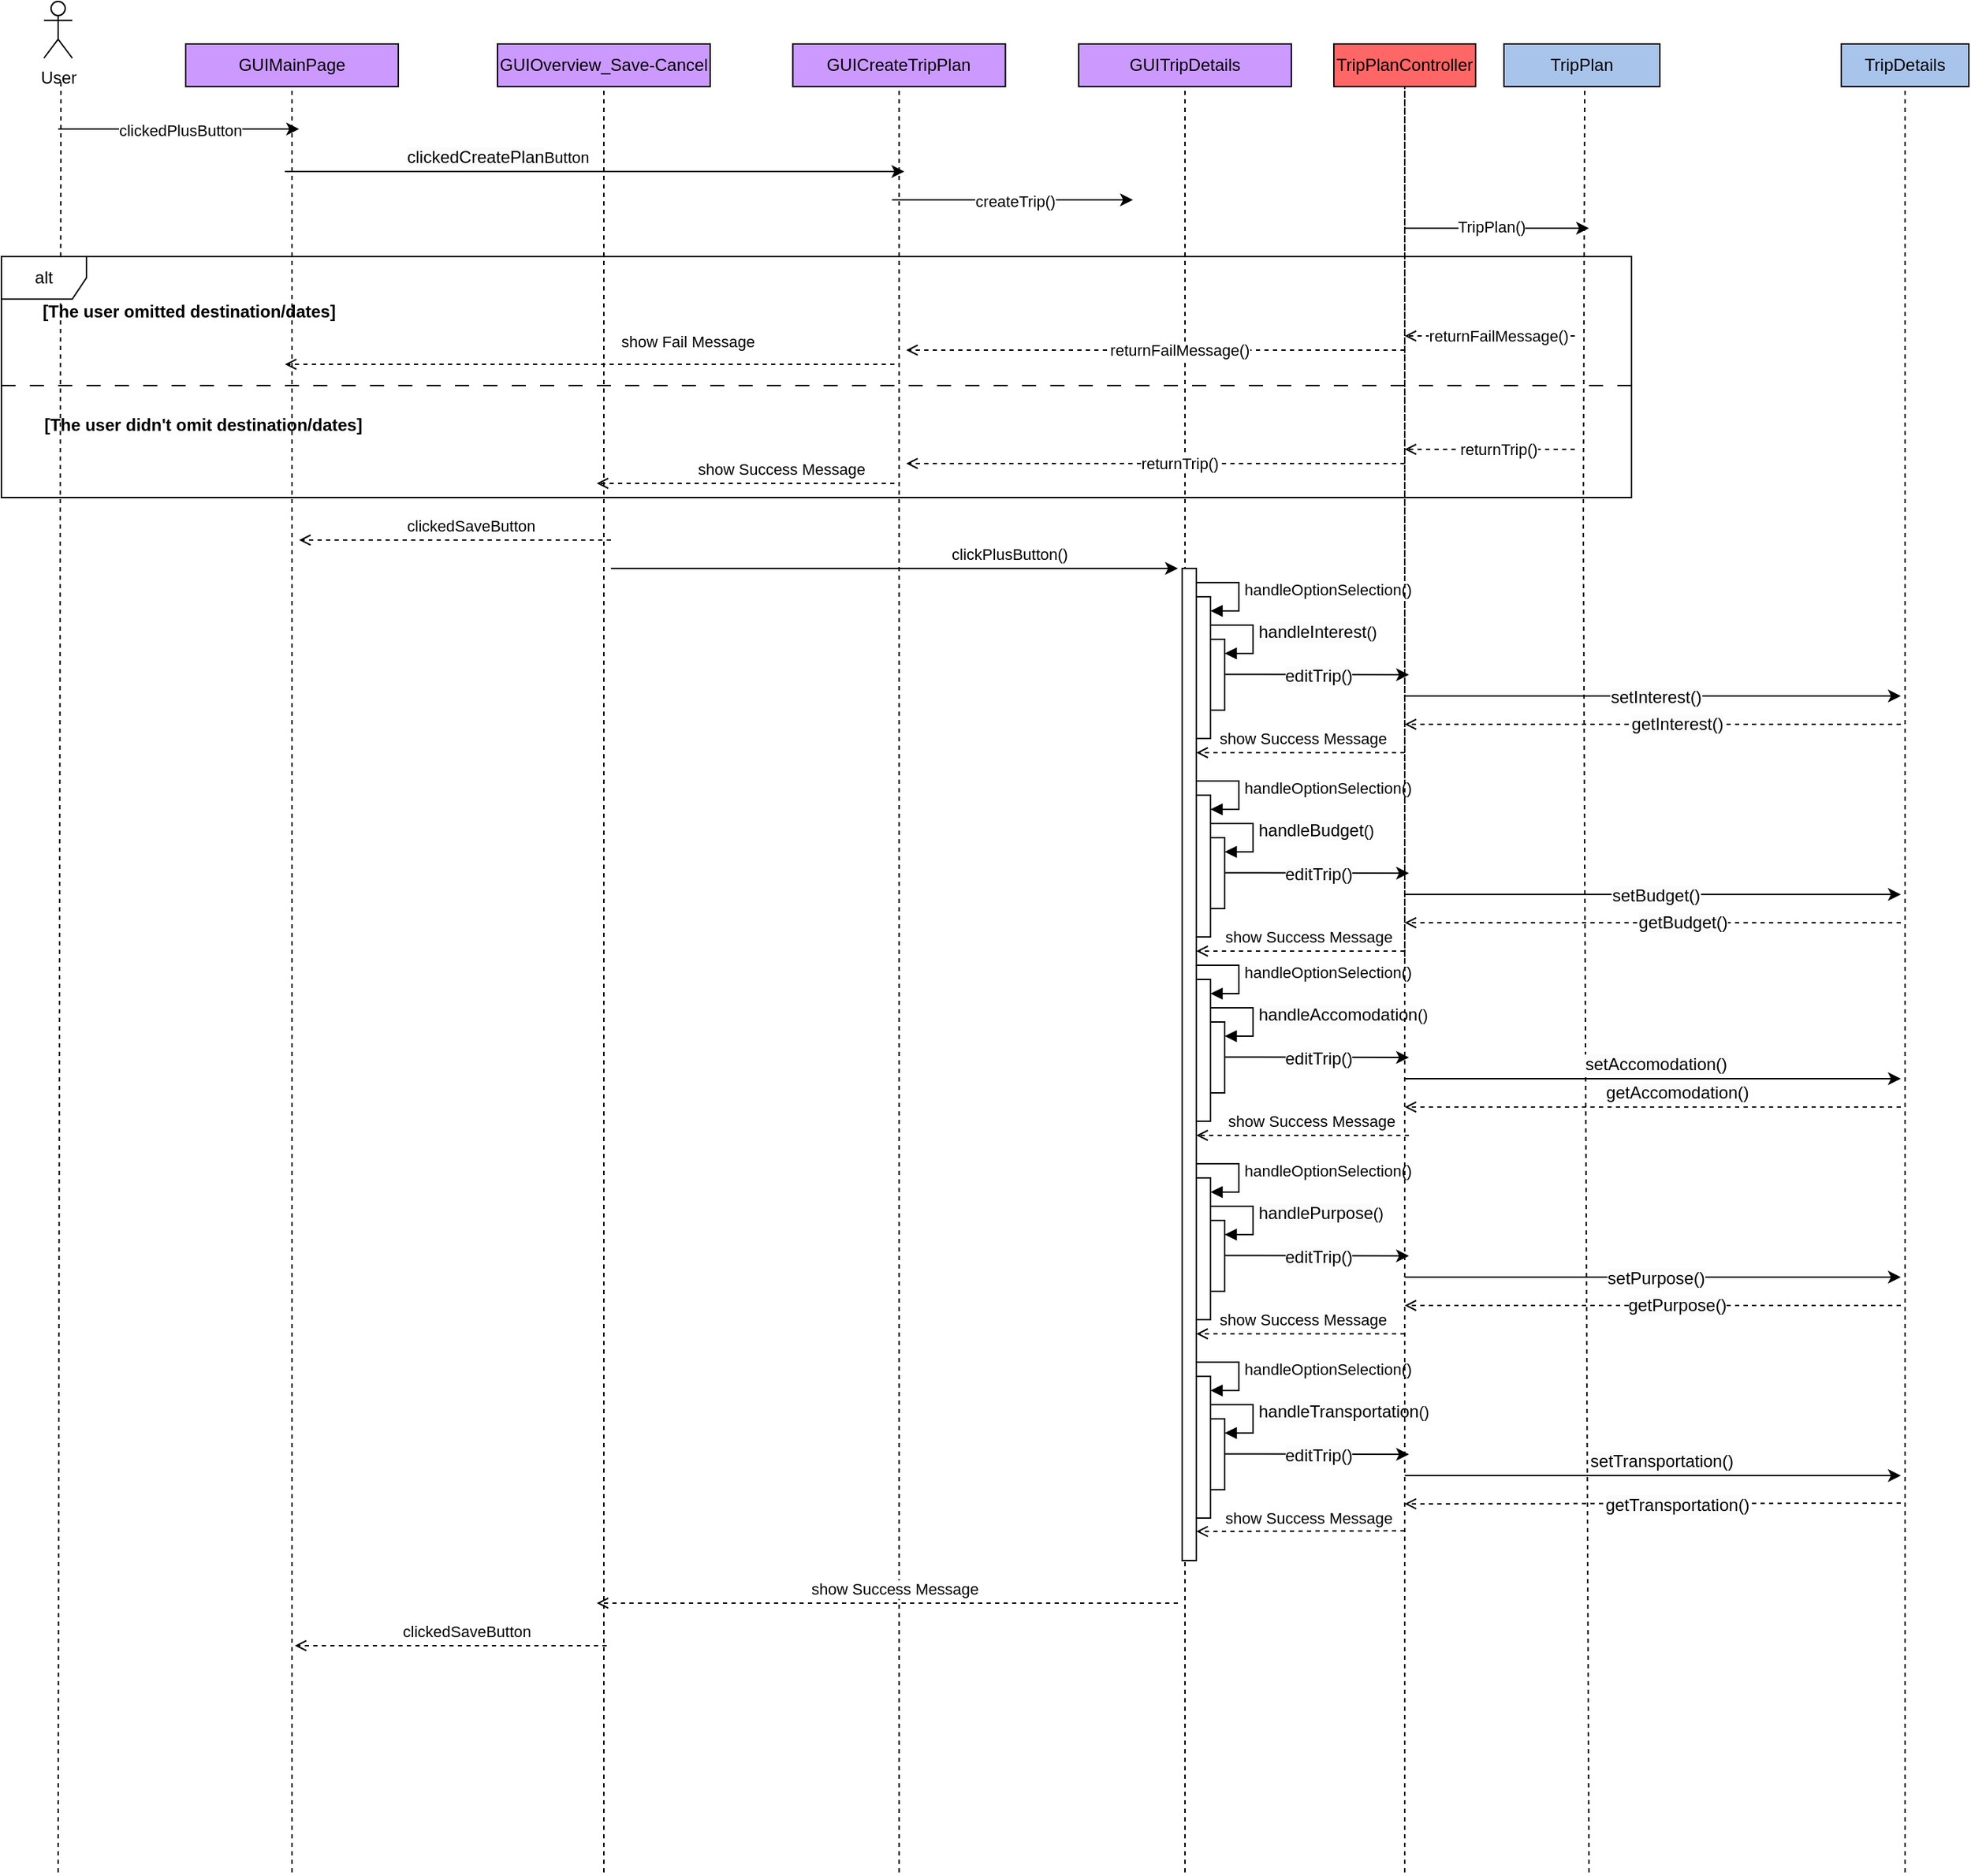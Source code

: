 <mxfile version="26.1.1">
  <diagram name="CreateNewPlan" id="tZ0ytR0-mEbCzrp-FiRG">
    <mxGraphModel dx="1580" dy="727" grid="1" gridSize="10" guides="1" tooltips="1" connect="1" arrows="1" fold="1" page="1" pageScale="1" pageWidth="2336" pageHeight="1654" math="0" shadow="0">
      <root>
        <mxCell id="0" />
        <mxCell id="1" parent="0" />
        <mxCell id="IUGxkRK6oalnHVLEm6Ad-2" value="TripPlanController" style="rounded=0;whiteSpace=wrap;html=1;fillColor=#FF6666;" parent="1" vertex="1">
          <mxGeometry x="1190" y="30" width="100" height="30" as="geometry" />
        </mxCell>
        <mxCell id="IUGxkRK6oalnHVLEm6Ad-3" value="" style="endArrow=none;dashed=1;html=1;rounded=0;entryX=0.5;entryY=1;entryDx=0;entryDy=0;" parent="1" edge="1">
          <mxGeometry width="50" height="50" relative="1" as="geometry">
            <mxPoint x="290" y="1320" as="sourcePoint" />
            <mxPoint x="292" y="56" as="targetPoint" />
          </mxGeometry>
        </mxCell>
        <mxCell id="IUGxkRK6oalnHVLEm6Ad-11" value="User" style="shape=umlActor;verticalLabelPosition=bottom;verticalAlign=top;html=1;" parent="1" vertex="1">
          <mxGeometry x="280" width="20" height="40" as="geometry" />
        </mxCell>
        <mxCell id="IUGxkRK6oalnHVLEm6Ad-20" value="TripDetails" style="rounded=0;whiteSpace=wrap;html=1;fillColor=#A9C4EB;" parent="1" vertex="1">
          <mxGeometry x="1548" y="30" width="90" height="30" as="geometry" />
        </mxCell>
        <mxCell id="IUGxkRK6oalnHVLEm6Ad-21" value="TripPlan" style="rounded=0;whiteSpace=wrap;html=1;fillColor=#A9C4EB;" parent="1" vertex="1">
          <mxGeometry x="1310" y="30" width="110" height="30" as="geometry" />
        </mxCell>
        <mxCell id="IUGxkRK6oalnHVLEm6Ad-22" value="" style="endArrow=none;dashed=1;html=1;rounded=0;entryX=0.5;entryY=1;entryDx=0;entryDy=0;" parent="1" target="IUGxkRK6oalnHVLEm6Ad-2" edge="1">
          <mxGeometry width="50" height="50" relative="1" as="geometry">
            <mxPoint x="1240" y="680" as="sourcePoint" />
            <mxPoint x="1250" y="260" as="targetPoint" />
            <Array as="points">
              <mxPoint x="1240" y="230" />
            </Array>
          </mxGeometry>
        </mxCell>
        <mxCell id="IUGxkRK6oalnHVLEm6Ad-23" value="" style="endArrow=none;dashed=1;html=1;rounded=0;entryX=0.5;entryY=1;entryDx=0;entryDy=0;" parent="1" target="IUGxkRK6oalnHVLEm6Ad-20" edge="1">
          <mxGeometry width="50" height="50" relative="1" as="geometry">
            <mxPoint x="1593" y="1320" as="sourcePoint" />
            <mxPoint x="1468" y="260" as="targetPoint" />
          </mxGeometry>
        </mxCell>
        <mxCell id="IUGxkRK6oalnHVLEm6Ad-24" value="" style="endArrow=none;dashed=1;html=1;rounded=0;entryX=0.5;entryY=1;entryDx=0;entryDy=0;" parent="1" edge="1">
          <mxGeometry width="50" height="50" relative="1" as="geometry">
            <mxPoint x="1370" y="1320" as="sourcePoint" />
            <mxPoint x="1367" y="60" as="targetPoint" />
            <Array as="points">
              <mxPoint x="1366" y="370" />
            </Array>
          </mxGeometry>
        </mxCell>
        <mxCell id="IUGxkRK6oalnHVLEm6Ad-27" value="" style="html=1;verticalAlign=bottom;labelBackgroundColor=none;endArrow=open;endFill=0;dashed=1;rounded=0;" parent="1" edge="1">
          <mxGeometry width="160" relative="1" as="geometry">
            <mxPoint x="1360" y="236" as="sourcePoint" />
            <mxPoint x="1240" y="236" as="targetPoint" />
          </mxGeometry>
        </mxCell>
        <mxCell id="IUGxkRK6oalnHVLEm6Ad-28" value="Text" style="edgeLabel;html=1;align=center;verticalAlign=middle;resizable=0;points=[];" parent="IUGxkRK6oalnHVLEm6Ad-27" connectable="0" vertex="1">
          <mxGeometry x="-0.074" relative="1" as="geometry">
            <mxPoint as="offset" />
          </mxGeometry>
        </mxCell>
        <mxCell id="IUGxkRK6oalnHVLEm6Ad-29" value="returnFailMessage&lt;span style=&quot;background-color: light-dark(#ffffff, var(--ge-dark-color, #121212)); color: light-dark(rgb(0, 0, 0), rgb(255, 255, 255));&quot;&gt;()&lt;/span&gt;" style="edgeLabel;html=1;align=center;verticalAlign=middle;resizable=0;points=[];" parent="IUGxkRK6oalnHVLEm6Ad-27" connectable="0" vertex="1">
          <mxGeometry x="-0.096" relative="1" as="geometry">
            <mxPoint as="offset" />
          </mxGeometry>
        </mxCell>
        <mxCell id="IUGxkRK6oalnHVLEm6Ad-43" value="alt" style="shape=umlFrame;whiteSpace=wrap;html=1;pointerEvents=0;" parent="1" vertex="1">
          <mxGeometry x="250" y="180" width="1150" height="170" as="geometry" />
        </mxCell>
        <mxCell id="IUGxkRK6oalnHVLEm6Ad-44" value="" style="endArrow=none;startArrow=none;endFill=0;startFill=0;endSize=8;html=1;verticalAlign=bottom;dashed=1;labelBackgroundColor=none;dashPattern=10 10;rounded=0;entryX=1;entryY=0.535;entryDx=0;entryDy=0;entryPerimeter=0;" parent="1" target="IUGxkRK6oalnHVLEm6Ad-43" edge="1">
          <mxGeometry width="160" relative="1" as="geometry">
            <mxPoint x="250" y="271" as="sourcePoint" />
            <mxPoint x="760" y="271" as="targetPoint" />
          </mxGeometry>
        </mxCell>
        <mxCell id="IUGxkRK6oalnHVLEm6Ad-49" value="[The user didn&#39;t omit destination/dates]" style="text;align=center;fontStyle=1;verticalAlign=middle;spacingLeft=3;spacingRight=3;strokeColor=none;rotatable=0;points=[[0,0.5],[1,0.5]];portConstraint=eastwest;html=1;" parent="1" vertex="1">
          <mxGeometry x="327" y="286" width="130" height="26" as="geometry" />
        </mxCell>
        <mxCell id="IUGxkRK6oalnHVLEm6Ad-51" value="GUICreateTripPlan" style="rounded=0;whiteSpace=wrap;html=1;fillColor=#CC99FF;" parent="1" vertex="1">
          <mxGeometry x="808.29" y="30" width="150" height="30" as="geometry" />
        </mxCell>
        <mxCell id="IUGxkRK6oalnHVLEm6Ad-52" value="" style="endArrow=none;dashed=1;html=1;rounded=0;entryX=0.5;entryY=1;entryDx=0;entryDy=0;" parent="1" target="IUGxkRK6oalnHVLEm6Ad-51" edge="1">
          <mxGeometry width="50" height="50" relative="1" as="geometry">
            <mxPoint x="883.29" y="1320" as="sourcePoint" />
            <mxPoint x="1048.29" y="260" as="targetPoint" />
          </mxGeometry>
        </mxCell>
        <mxCell id="IUGxkRK6oalnHVLEm6Ad-53" value="GUITripDetails" style="rounded=0;whiteSpace=wrap;html=1;fillColor=#CC99FF;" parent="1" vertex="1">
          <mxGeometry x="1010" y="30" width="150" height="30" as="geometry" />
        </mxCell>
        <mxCell id="IUGxkRK6oalnHVLEm6Ad-54" value="" style="endArrow=none;dashed=1;html=1;rounded=0;entryX=0.5;entryY=1;entryDx=0;entryDy=0;" parent="1" target="IUGxkRK6oalnHVLEm6Ad-53" edge="1">
          <mxGeometry width="50" height="50" relative="1" as="geometry">
            <mxPoint x="1085" y="1320" as="sourcePoint" />
            <mxPoint x="1250" y="260" as="targetPoint" />
          </mxGeometry>
        </mxCell>
        <mxCell id="IUGxkRK6oalnHVLEm6Ad-55" value="" style="endArrow=classic;html=1;rounded=0;" parent="1" edge="1">
          <mxGeometry width="50" height="50" relative="1" as="geometry">
            <mxPoint x="878.29" y="140" as="sourcePoint" />
            <mxPoint x="1048.29" y="140" as="targetPoint" />
          </mxGeometry>
        </mxCell>
        <mxCell id="IUGxkRK6oalnHVLEm6Ad-56" value="createTrip()" style="edgeLabel;html=1;align=center;verticalAlign=middle;resizable=0;points=[];" parent="IUGxkRK6oalnHVLEm6Ad-55" connectable="0" vertex="1">
          <mxGeometry x="0.012" y="-1" relative="1" as="geometry">
            <mxPoint as="offset" />
          </mxGeometry>
        </mxCell>
        <mxCell id="IUGxkRK6oalnHVLEm6Ad-57" value="" style="endArrow=classic;html=1;rounded=0;" parent="1" edge="1">
          <mxGeometry width="50" height="50" relative="1" as="geometry">
            <mxPoint x="1240" y="160" as="sourcePoint" />
            <mxPoint x="1370" y="160" as="targetPoint" />
          </mxGeometry>
        </mxCell>
        <mxCell id="IUGxkRK6oalnHVLEm6Ad-98" value="TripPlan()" style="edgeLabel;html=1;align=center;verticalAlign=middle;resizable=0;points=[];" parent="IUGxkRK6oalnHVLEm6Ad-57" vertex="1" connectable="0">
          <mxGeometry x="-0.468" y="1" relative="1" as="geometry">
            <mxPoint x="26" as="offset" />
          </mxGeometry>
        </mxCell>
        <mxCell id="IUGxkRK6oalnHVLEm6Ad-59" value="" style="endArrow=classic;html=1;rounded=0;" parent="1" edge="1">
          <mxGeometry width="50" height="50" relative="1" as="geometry">
            <mxPoint x="680" y="400" as="sourcePoint" />
            <mxPoint x="1080" y="400" as="targetPoint" />
          </mxGeometry>
        </mxCell>
        <mxCell id="IUGxkRK6oalnHVLEm6Ad-60" value="clickPlusButton()" style="edgeLabel;html=1;align=center;verticalAlign=middle;resizable=0;points=[];" parent="IUGxkRK6oalnHVLEm6Ad-59" connectable="0" vertex="1">
          <mxGeometry x="0.012" y="-1" relative="1" as="geometry">
            <mxPoint x="78" y="-11" as="offset" />
          </mxGeometry>
        </mxCell>
        <mxCell id="IUGxkRK6oalnHVLEm6Ad-64" value="" style="endArrow=classic;html=1;rounded=0;" parent="1" edge="1">
          <mxGeometry width="50" height="50" relative="1" as="geometry">
            <mxPoint x="1113" y="474.71" as="sourcePoint" />
            <mxPoint x="1243" y="475" as="targetPoint" />
          </mxGeometry>
        </mxCell>
        <mxCell id="IUGxkRK6oalnHVLEm6Ad-65" value="&lt;span style=&quot;font-size: 12px; text-align: left; text-wrap-mode: wrap; background-color: rgb(251, 251, 251);&quot;&gt;editTrip()&lt;/span&gt;" style="edgeLabel;html=1;align=center;verticalAlign=middle;resizable=0;points=[];" parent="IUGxkRK6oalnHVLEm6Ad-64" connectable="0" vertex="1">
          <mxGeometry x="0.012" y="-1" relative="1" as="geometry">
            <mxPoint as="offset" />
          </mxGeometry>
        </mxCell>
        <mxCell id="IUGxkRK6oalnHVLEm6Ad-66" value="" style="endArrow=classic;html=1;rounded=0;" parent="1" edge="1">
          <mxGeometry width="50" height="50" relative="1" as="geometry">
            <mxPoint x="1240" y="490" as="sourcePoint" />
            <mxPoint x="1590" y="490" as="targetPoint" />
          </mxGeometry>
        </mxCell>
        <mxCell id="IUGxkRK6oalnHVLEm6Ad-67" value="&lt;span style=&quot;font-size: 12px; text-align: left; text-wrap-mode: wrap; background-color: rgb(251, 251, 251);&quot;&gt;setInterest()&lt;/span&gt;" style="edgeLabel;html=1;align=center;verticalAlign=middle;resizable=0;points=[];" parent="IUGxkRK6oalnHVLEm6Ad-66" connectable="0" vertex="1">
          <mxGeometry x="0.012" y="-1" relative="1" as="geometry">
            <mxPoint as="offset" />
          </mxGeometry>
        </mxCell>
        <mxCell id="IUGxkRK6oalnHVLEm6Ad-86" value="[The user omitted destination/dates]" style="text;align=center;fontStyle=1;verticalAlign=middle;spacingLeft=3;spacingRight=3;strokeColor=none;rotatable=0;points=[[0,0.5],[1,0.5]];portConstraint=eastwest;html=1;" parent="1" vertex="1">
          <mxGeometry x="317" y="206" width="130" height="26" as="geometry" />
        </mxCell>
        <mxCell id="IUGxkRK6oalnHVLEm6Ad-88" value="" style="html=1;verticalAlign=bottom;labelBackgroundColor=none;endArrow=open;endFill=0;dashed=1;rounded=0;" parent="1" edge="1">
          <mxGeometry width="160" relative="1" as="geometry">
            <mxPoint x="1240" y="246" as="sourcePoint" />
            <mxPoint x="888.29" y="246" as="targetPoint" />
          </mxGeometry>
        </mxCell>
        <mxCell id="IUGxkRK6oalnHVLEm6Ad-89" value="Text" style="edgeLabel;html=1;align=center;verticalAlign=middle;resizable=0;points=[];" parent="IUGxkRK6oalnHVLEm6Ad-88" connectable="0" vertex="1">
          <mxGeometry x="-0.074" relative="1" as="geometry">
            <mxPoint as="offset" />
          </mxGeometry>
        </mxCell>
        <mxCell id="IUGxkRK6oalnHVLEm6Ad-90" value="returnFailMessage&lt;span style=&quot;color: light-dark(rgb(0, 0, 0), rgb(255, 255, 255)); background-color: light-dark(#ffffff, var(--ge-dark-color, #121212));&quot;&gt;()&lt;/span&gt;" style="edgeLabel;html=1;align=center;verticalAlign=middle;resizable=0;points=[];" parent="IUGxkRK6oalnHVLEm6Ad-88" connectable="0" vertex="1">
          <mxGeometry x="-0.096" relative="1" as="geometry">
            <mxPoint as="offset" />
          </mxGeometry>
        </mxCell>
        <mxCell id="IUGxkRK6oalnHVLEm6Ad-91" value="" style="html=1;verticalAlign=bottom;labelBackgroundColor=none;endArrow=open;endFill=0;dashed=1;rounded=0;" parent="1" edge="1">
          <mxGeometry width="160" relative="1" as="geometry">
            <mxPoint x="1360" y="316" as="sourcePoint" />
            <mxPoint x="1240" y="316" as="targetPoint" />
          </mxGeometry>
        </mxCell>
        <mxCell id="IUGxkRK6oalnHVLEm6Ad-92" value="Text" style="edgeLabel;html=1;align=center;verticalAlign=middle;resizable=0;points=[];" parent="IUGxkRK6oalnHVLEm6Ad-91" connectable="0" vertex="1">
          <mxGeometry x="-0.074" relative="1" as="geometry">
            <mxPoint as="offset" />
          </mxGeometry>
        </mxCell>
        <mxCell id="IUGxkRK6oalnHVLEm6Ad-93" value="returnTrip()" style="edgeLabel;html=1;align=center;verticalAlign=middle;resizable=0;points=[];" parent="IUGxkRK6oalnHVLEm6Ad-91" connectable="0" vertex="1">
          <mxGeometry x="-0.096" relative="1" as="geometry">
            <mxPoint as="offset" />
          </mxGeometry>
        </mxCell>
        <mxCell id="IUGxkRK6oalnHVLEm6Ad-94" value="" style="html=1;verticalAlign=bottom;labelBackgroundColor=none;endArrow=open;endFill=0;dashed=1;rounded=0;" parent="1" edge="1">
          <mxGeometry width="160" relative="1" as="geometry">
            <mxPoint x="1240" y="326" as="sourcePoint" />
            <mxPoint x="888.29" y="326" as="targetPoint" />
          </mxGeometry>
        </mxCell>
        <mxCell id="IUGxkRK6oalnHVLEm6Ad-95" value="Text" style="edgeLabel;html=1;align=center;verticalAlign=middle;resizable=0;points=[];" parent="IUGxkRK6oalnHVLEm6Ad-94" connectable="0" vertex="1">
          <mxGeometry x="-0.074" relative="1" as="geometry">
            <mxPoint as="offset" />
          </mxGeometry>
        </mxCell>
        <mxCell id="IUGxkRK6oalnHVLEm6Ad-96" value="returnTrip()" style="edgeLabel;html=1;align=center;verticalAlign=middle;resizable=0;points=[];" parent="IUGxkRK6oalnHVLEm6Ad-94" connectable="0" vertex="1">
          <mxGeometry x="-0.096" relative="1" as="geometry">
            <mxPoint as="offset" />
          </mxGeometry>
        </mxCell>
        <mxCell id="IUGxkRK6oalnHVLEm6Ad-99" value="" style="html=1;verticalAlign=bottom;labelBackgroundColor=none;endArrow=open;endFill=0;dashed=1;rounded=0;" parent="1" edge="1">
          <mxGeometry width="160" relative="1" as="geometry">
            <mxPoint x="880" y="256" as="sourcePoint" />
            <mxPoint x="450" y="256" as="targetPoint" />
          </mxGeometry>
        </mxCell>
        <mxCell id="IUGxkRK6oalnHVLEm6Ad-101" value="show Fail Message" style="edgeLabel;html=1;align=center;verticalAlign=middle;resizable=0;points=[];" parent="IUGxkRK6oalnHVLEm6Ad-99" connectable="0" vertex="1">
          <mxGeometry x="-0.096" relative="1" as="geometry">
            <mxPoint x="48" y="-16" as="offset" />
          </mxGeometry>
        </mxCell>
        <mxCell id="IUGxkRK6oalnHVLEm6Ad-102" value="" style="html=1;verticalAlign=bottom;labelBackgroundColor=none;endArrow=open;endFill=0;dashed=1;rounded=0;" parent="1" edge="1">
          <mxGeometry width="160" relative="1" as="geometry">
            <mxPoint x="880" y="340" as="sourcePoint" />
            <mxPoint x="670" y="340" as="targetPoint" />
          </mxGeometry>
        </mxCell>
        <mxCell id="IUGxkRK6oalnHVLEm6Ad-104" value="show Success Message" style="edgeLabel;html=1;align=center;verticalAlign=middle;resizable=0;points=[];" parent="IUGxkRK6oalnHVLEm6Ad-102" connectable="0" vertex="1">
          <mxGeometry x="-0.096" relative="1" as="geometry">
            <mxPoint x="15" y="-10" as="offset" />
          </mxGeometry>
        </mxCell>
        <mxCell id="IUGxkRK6oalnHVLEm6Ad-107" value="" style="html=1;points=[[0,0,0,0,5],[0,1,0,0,-5],[1,0,0,0,5],[1,1,0,0,-5]];perimeter=orthogonalPerimeter;outlineConnect=0;targetShapes=umlLifeline;portConstraint=eastwest;newEdgeStyle={&quot;curved&quot;:0,&quot;rounded&quot;:0};" parent="1" vertex="1">
          <mxGeometry x="1083" y="400" width="10" height="700" as="geometry" />
        </mxCell>
        <mxCell id="IUGxkRK6oalnHVLEm6Ad-108" value="" style="html=1;points=[[0,0,0,0,5],[0,1,0,0,-5],[1,0,0,0,5],[1,1,0,0,-5]];perimeter=orthogonalPerimeter;outlineConnect=0;targetShapes=umlLifeline;portConstraint=eastwest;newEdgeStyle={&quot;curved&quot;:0,&quot;rounded&quot;:0};" parent="1" vertex="1">
          <mxGeometry x="1093" y="420" width="10" height="100" as="geometry" />
        </mxCell>
        <mxCell id="IUGxkRK6oalnHVLEm6Ad-109" value="handleOptionSelection()" style="html=1;align=left;spacingLeft=2;endArrow=block;rounded=0;edgeStyle=orthogonalEdgeStyle;curved=0;rounded=0;" parent="1" source="IUGxkRK6oalnHVLEm6Ad-107" target="IUGxkRK6oalnHVLEm6Ad-108" edge="1">
          <mxGeometry relative="1" as="geometry">
            <mxPoint x="1113" y="410" as="sourcePoint" />
            <Array as="points">
              <mxPoint x="1123" y="410" />
              <mxPoint x="1123" y="430" />
            </Array>
          </mxGeometry>
        </mxCell>
        <mxCell id="IUGxkRK6oalnHVLEm6Ad-111" value="" style="html=1;points=[[0,0,0,0,5],[0,1,0,0,-5],[1,0,0,0,5],[1,1,0,0,-5]];perimeter=orthogonalPerimeter;outlineConnect=0;targetShapes=umlLifeline;portConstraint=eastwest;newEdgeStyle={&quot;curved&quot;:0,&quot;rounded&quot;:0};" parent="1" vertex="1">
          <mxGeometry x="1103" y="450" width="10" height="50" as="geometry" />
        </mxCell>
        <mxCell id="IUGxkRK6oalnHVLEm6Ad-113" value="&lt;span style=&quot;font-size: 12px; text-wrap-mode: wrap; background-color: rgb(251, 251, 251);&quot;&gt;handleInterest&lt;/span&gt;()" style="html=1;align=left;spacingLeft=2;endArrow=block;rounded=0;edgeStyle=orthogonalEdgeStyle;curved=0;rounded=0;" parent="1" edge="1">
          <mxGeometry relative="1" as="geometry">
            <mxPoint x="1103" y="440" as="sourcePoint" />
            <Array as="points">
              <mxPoint x="1133" y="440" />
              <mxPoint x="1133" y="460" />
            </Array>
            <mxPoint x="1113" y="460" as="targetPoint" />
          </mxGeometry>
        </mxCell>
        <mxCell id="IUGxkRK6oalnHVLEm6Ad-123" value="" style="endArrow=classic;html=1;rounded=0;" parent="1" edge="1">
          <mxGeometry width="50" height="50" relative="1" as="geometry">
            <mxPoint x="1113" y="614.71" as="sourcePoint" />
            <mxPoint x="1243" y="615" as="targetPoint" />
          </mxGeometry>
        </mxCell>
        <mxCell id="IUGxkRK6oalnHVLEm6Ad-124" value="&lt;span style=&quot;font-size: 12px; text-align: left; text-wrap-mode: wrap; background-color: rgb(251, 251, 251);&quot;&gt;editTrip()&lt;/span&gt;" style="edgeLabel;html=1;align=center;verticalAlign=middle;resizable=0;points=[];" parent="IUGxkRK6oalnHVLEm6Ad-123" connectable="0" vertex="1">
          <mxGeometry x="0.012" y="-1" relative="1" as="geometry">
            <mxPoint as="offset" />
          </mxGeometry>
        </mxCell>
        <mxCell id="IUGxkRK6oalnHVLEm6Ad-125" value="" style="endArrow=classic;html=1;rounded=0;" parent="1" edge="1">
          <mxGeometry width="50" height="50" relative="1" as="geometry">
            <mxPoint x="1240" y="630" as="sourcePoint" />
            <mxPoint x="1590" y="630" as="targetPoint" />
          </mxGeometry>
        </mxCell>
        <mxCell id="IUGxkRK6oalnHVLEm6Ad-126" value="&lt;span style=&quot;font-size: 12px; text-align: left; text-wrap-mode: wrap; background-color: rgb(251, 251, 251);&quot;&gt;setBudget()&lt;/span&gt;" style="edgeLabel;html=1;align=center;verticalAlign=middle;resizable=0;points=[];" parent="IUGxkRK6oalnHVLEm6Ad-125" connectable="0" vertex="1">
          <mxGeometry x="0.012" y="-1" relative="1" as="geometry">
            <mxPoint as="offset" />
          </mxGeometry>
        </mxCell>
        <mxCell id="IUGxkRK6oalnHVLEm6Ad-127" value="" style="html=1;points=[[0,0,0,0,5],[0,1,0,0,-5],[1,0,0,0,5],[1,1,0,0,-5]];perimeter=orthogonalPerimeter;outlineConnect=0;targetShapes=umlLifeline;portConstraint=eastwest;newEdgeStyle={&quot;curved&quot;:0,&quot;rounded&quot;:0};" parent="1" vertex="1">
          <mxGeometry x="1093" y="560" width="10" height="100" as="geometry" />
        </mxCell>
        <mxCell id="IUGxkRK6oalnHVLEm6Ad-128" value="handleOptionSelection()" style="html=1;align=left;spacingLeft=2;endArrow=block;rounded=0;edgeStyle=orthogonalEdgeStyle;curved=0;rounded=0;" parent="1" target="IUGxkRK6oalnHVLEm6Ad-127" edge="1">
          <mxGeometry relative="1" as="geometry">
            <mxPoint x="1093" y="550" as="sourcePoint" />
            <Array as="points">
              <mxPoint x="1123" y="550" />
              <mxPoint x="1123" y="570" />
            </Array>
          </mxGeometry>
        </mxCell>
        <mxCell id="IUGxkRK6oalnHVLEm6Ad-129" value="" style="html=1;points=[[0,0,0,0,5],[0,1,0,0,-5],[1,0,0,0,5],[1,1,0,0,-5]];perimeter=orthogonalPerimeter;outlineConnect=0;targetShapes=umlLifeline;portConstraint=eastwest;newEdgeStyle={&quot;curved&quot;:0,&quot;rounded&quot;:0};" parent="1" vertex="1">
          <mxGeometry x="1103" y="590" width="10" height="50" as="geometry" />
        </mxCell>
        <mxCell id="IUGxkRK6oalnHVLEm6Ad-130" value="&lt;span style=&quot;font-size: 12px; text-wrap-mode: wrap; background-color: rgb(251, 251, 251);&quot;&gt;handleBudget&lt;/span&gt;()" style="html=1;align=left;spacingLeft=2;endArrow=block;rounded=0;edgeStyle=orthogonalEdgeStyle;curved=0;rounded=0;" parent="1" edge="1">
          <mxGeometry relative="1" as="geometry">
            <mxPoint x="1103" y="580" as="sourcePoint" />
            <Array as="points">
              <mxPoint x="1133" y="580" />
              <mxPoint x="1133" y="600" />
            </Array>
            <mxPoint x="1113" y="600" as="targetPoint" />
          </mxGeometry>
        </mxCell>
        <mxCell id="IUGxkRK6oalnHVLEm6Ad-131" value="" style="endArrow=classic;html=1;rounded=0;" parent="1" edge="1">
          <mxGeometry width="50" height="50" relative="1" as="geometry">
            <mxPoint x="1113" y="744.71" as="sourcePoint" />
            <mxPoint x="1243" y="745" as="targetPoint" />
          </mxGeometry>
        </mxCell>
        <mxCell id="IUGxkRK6oalnHVLEm6Ad-132" value="&lt;span style=&quot;font-size: 12px; text-align: left; text-wrap-mode: wrap; background-color: rgb(251, 251, 251);&quot;&gt;editTrip()&lt;/span&gt;" style="edgeLabel;html=1;align=center;verticalAlign=middle;resizable=0;points=[];" parent="IUGxkRK6oalnHVLEm6Ad-131" connectable="0" vertex="1">
          <mxGeometry x="0.012" y="-1" relative="1" as="geometry">
            <mxPoint as="offset" />
          </mxGeometry>
        </mxCell>
        <mxCell id="IUGxkRK6oalnHVLEm6Ad-133" value="" style="endArrow=classic;html=1;rounded=0;" parent="1" edge="1">
          <mxGeometry width="50" height="50" relative="1" as="geometry">
            <mxPoint x="1240" y="760" as="sourcePoint" />
            <mxPoint x="1590" y="760" as="targetPoint" />
          </mxGeometry>
        </mxCell>
        <mxCell id="IUGxkRK6oalnHVLEm6Ad-134" value="&lt;span style=&quot;font-size: 12px; text-align: left; text-wrap-mode: wrap; background-color: rgb(251, 251, 251);&quot;&gt;setAccomodation()&lt;/span&gt;" style="edgeLabel;html=1;align=center;verticalAlign=middle;resizable=0;points=[];" parent="IUGxkRK6oalnHVLEm6Ad-133" connectable="0" vertex="1">
          <mxGeometry x="0.012" y="-1" relative="1" as="geometry">
            <mxPoint y="-11" as="offset" />
          </mxGeometry>
        </mxCell>
        <mxCell id="IUGxkRK6oalnHVLEm6Ad-135" value="" style="html=1;points=[[0,0,0,0,5],[0,1,0,0,-5],[1,0,0,0,5],[1,1,0,0,-5]];perimeter=orthogonalPerimeter;outlineConnect=0;targetShapes=umlLifeline;portConstraint=eastwest;newEdgeStyle={&quot;curved&quot;:0,&quot;rounded&quot;:0};" parent="1" vertex="1">
          <mxGeometry x="1093" y="690" width="10" height="100" as="geometry" />
        </mxCell>
        <mxCell id="IUGxkRK6oalnHVLEm6Ad-136" value="handleOptionSelection()" style="html=1;align=left;spacingLeft=2;endArrow=block;rounded=0;edgeStyle=orthogonalEdgeStyle;curved=0;rounded=0;" parent="1" target="IUGxkRK6oalnHVLEm6Ad-135" edge="1">
          <mxGeometry relative="1" as="geometry">
            <mxPoint x="1093" y="680" as="sourcePoint" />
            <Array as="points">
              <mxPoint x="1123" y="680" />
              <mxPoint x="1123" y="700" />
            </Array>
          </mxGeometry>
        </mxCell>
        <mxCell id="IUGxkRK6oalnHVLEm6Ad-137" value="" style="html=1;points=[[0,0,0,0,5],[0,1,0,0,-5],[1,0,0,0,5],[1,1,0,0,-5]];perimeter=orthogonalPerimeter;outlineConnect=0;targetShapes=umlLifeline;portConstraint=eastwest;newEdgeStyle={&quot;curved&quot;:0,&quot;rounded&quot;:0};" parent="1" vertex="1">
          <mxGeometry x="1103" y="720" width="10" height="50" as="geometry" />
        </mxCell>
        <mxCell id="IUGxkRK6oalnHVLEm6Ad-138" value="&lt;span style=&quot;font-size: 12px; text-wrap-mode: wrap; background-color: rgb(251, 251, 251);&quot;&gt;handleAccomodation&lt;/span&gt;()" style="html=1;align=left;spacingLeft=2;endArrow=block;rounded=0;edgeStyle=orthogonalEdgeStyle;curved=0;rounded=0;" parent="1" edge="1">
          <mxGeometry relative="1" as="geometry">
            <mxPoint x="1103" y="710" as="sourcePoint" />
            <Array as="points">
              <mxPoint x="1133" y="710" />
              <mxPoint x="1133" y="730" />
            </Array>
            <mxPoint x="1113" y="730" as="targetPoint" />
          </mxGeometry>
        </mxCell>
        <mxCell id="IUGxkRK6oalnHVLEm6Ad-139" value="" style="endArrow=classic;html=1;rounded=0;" parent="1" edge="1">
          <mxGeometry width="50" height="50" relative="1" as="geometry">
            <mxPoint x="1113" y="884.71" as="sourcePoint" />
            <mxPoint x="1243" y="885" as="targetPoint" />
          </mxGeometry>
        </mxCell>
        <mxCell id="IUGxkRK6oalnHVLEm6Ad-140" value="&lt;span style=&quot;font-size: 12px; text-align: left; text-wrap-mode: wrap; background-color: rgb(251, 251, 251);&quot;&gt;editTrip()&lt;/span&gt;" style="edgeLabel;html=1;align=center;verticalAlign=middle;resizable=0;points=[];" parent="IUGxkRK6oalnHVLEm6Ad-139" connectable="0" vertex="1">
          <mxGeometry x="0.012" y="-1" relative="1" as="geometry">
            <mxPoint as="offset" />
          </mxGeometry>
        </mxCell>
        <mxCell id="IUGxkRK6oalnHVLEm6Ad-141" value="" style="endArrow=classic;html=1;rounded=0;" parent="1" edge="1">
          <mxGeometry width="50" height="50" relative="1" as="geometry">
            <mxPoint x="1240" y="900" as="sourcePoint" />
            <mxPoint x="1590" y="900" as="targetPoint" />
          </mxGeometry>
        </mxCell>
        <mxCell id="IUGxkRK6oalnHVLEm6Ad-142" value="&lt;span style=&quot;font-size: 12px; text-align: left; text-wrap-mode: wrap; background-color: rgb(251, 251, 251);&quot;&gt;setPurpose()&lt;/span&gt;" style="edgeLabel;html=1;align=center;verticalAlign=middle;resizable=0;points=[];" parent="IUGxkRK6oalnHVLEm6Ad-141" connectable="0" vertex="1">
          <mxGeometry x="0.012" y="-1" relative="1" as="geometry">
            <mxPoint as="offset" />
          </mxGeometry>
        </mxCell>
        <mxCell id="IUGxkRK6oalnHVLEm6Ad-143" value="" style="html=1;points=[[0,0,0,0,5],[0,1,0,0,-5],[1,0,0,0,5],[1,1,0,0,-5]];perimeter=orthogonalPerimeter;outlineConnect=0;targetShapes=umlLifeline;portConstraint=eastwest;newEdgeStyle={&quot;curved&quot;:0,&quot;rounded&quot;:0};" parent="1" vertex="1">
          <mxGeometry x="1093" y="830" width="10" height="100" as="geometry" />
        </mxCell>
        <mxCell id="IUGxkRK6oalnHVLEm6Ad-144" value="handleOptionSelection()" style="html=1;align=left;spacingLeft=2;endArrow=block;rounded=0;edgeStyle=orthogonalEdgeStyle;curved=0;rounded=0;" parent="1" target="IUGxkRK6oalnHVLEm6Ad-143" edge="1">
          <mxGeometry relative="1" as="geometry">
            <mxPoint x="1093" y="820" as="sourcePoint" />
            <Array as="points">
              <mxPoint x="1123" y="820" />
              <mxPoint x="1123" y="840" />
            </Array>
          </mxGeometry>
        </mxCell>
        <mxCell id="IUGxkRK6oalnHVLEm6Ad-145" value="" style="html=1;points=[[0,0,0,0,5],[0,1,0,0,-5],[1,0,0,0,5],[1,1,0,0,-5]];perimeter=orthogonalPerimeter;outlineConnect=0;targetShapes=umlLifeline;portConstraint=eastwest;newEdgeStyle={&quot;curved&quot;:0,&quot;rounded&quot;:0};" parent="1" vertex="1">
          <mxGeometry x="1103" y="860" width="10" height="50" as="geometry" />
        </mxCell>
        <mxCell id="IUGxkRK6oalnHVLEm6Ad-146" value="&lt;span style=&quot;font-size: 12px; text-wrap-mode: wrap; background-color: rgb(251, 251, 251);&quot;&gt;handle&lt;/span&gt;&lt;span style=&quot;font-size: 12px; text-wrap-mode: wrap; background-color: rgb(251, 251, 251);&quot;&gt;Purpose&lt;/span&gt;()" style="html=1;align=left;spacingLeft=2;endArrow=block;rounded=0;edgeStyle=orthogonalEdgeStyle;curved=0;rounded=0;" parent="1" edge="1">
          <mxGeometry relative="1" as="geometry">
            <mxPoint x="1103" y="850" as="sourcePoint" />
            <Array as="points">
              <mxPoint x="1133" y="850" />
              <mxPoint x="1133" y="870" />
            </Array>
            <mxPoint x="1113" y="870" as="targetPoint" />
          </mxGeometry>
        </mxCell>
        <mxCell id="IUGxkRK6oalnHVLEm6Ad-148" value="" style="endArrow=classic;html=1;rounded=0;" parent="1" edge="1">
          <mxGeometry width="50" height="50" relative="1" as="geometry">
            <mxPoint x="1113" y="1024.71" as="sourcePoint" />
            <mxPoint x="1243" y="1025" as="targetPoint" />
          </mxGeometry>
        </mxCell>
        <mxCell id="IUGxkRK6oalnHVLEm6Ad-149" value="&lt;span style=&quot;font-size: 12px; text-align: left; text-wrap-mode: wrap; background-color: rgb(251, 251, 251);&quot;&gt;editTrip()&lt;/span&gt;" style="edgeLabel;html=1;align=center;verticalAlign=middle;resizable=0;points=[];" parent="IUGxkRK6oalnHVLEm6Ad-148" connectable="0" vertex="1">
          <mxGeometry x="0.012" y="-1" relative="1" as="geometry">
            <mxPoint as="offset" />
          </mxGeometry>
        </mxCell>
        <mxCell id="IUGxkRK6oalnHVLEm6Ad-150" value="" style="endArrow=classic;html=1;rounded=0;" parent="1" edge="1">
          <mxGeometry width="50" height="50" relative="1" as="geometry">
            <mxPoint x="1240" y="1040" as="sourcePoint" />
            <mxPoint x="1590" y="1040" as="targetPoint" />
          </mxGeometry>
        </mxCell>
        <mxCell id="IUGxkRK6oalnHVLEm6Ad-151" value="&lt;span style=&quot;font-size: 12px; text-align: left; text-wrap-mode: wrap; background-color: rgb(251, 251, 251);&quot;&gt;setTransportation()&lt;/span&gt;" style="edgeLabel;html=1;align=center;verticalAlign=middle;resizable=0;points=[];" parent="IUGxkRK6oalnHVLEm6Ad-150" connectable="0" vertex="1">
          <mxGeometry x="0.012" y="-1" relative="1" as="geometry">
            <mxPoint x="4" y="-11" as="offset" />
          </mxGeometry>
        </mxCell>
        <mxCell id="IUGxkRK6oalnHVLEm6Ad-152" value="" style="html=1;points=[[0,0,0,0,5],[0,1,0,0,-5],[1,0,0,0,5],[1,1,0,0,-5]];perimeter=orthogonalPerimeter;outlineConnect=0;targetShapes=umlLifeline;portConstraint=eastwest;newEdgeStyle={&quot;curved&quot;:0,&quot;rounded&quot;:0};" parent="1" vertex="1">
          <mxGeometry x="1093" y="970" width="10" height="100" as="geometry" />
        </mxCell>
        <mxCell id="IUGxkRK6oalnHVLEm6Ad-153" value="handleOptionSelection()" style="html=1;align=left;spacingLeft=2;endArrow=block;rounded=0;edgeStyle=orthogonalEdgeStyle;curved=0;rounded=0;" parent="1" target="IUGxkRK6oalnHVLEm6Ad-152" edge="1">
          <mxGeometry relative="1" as="geometry">
            <mxPoint x="1093" y="960" as="sourcePoint" />
            <Array as="points">
              <mxPoint x="1123" y="960" />
              <mxPoint x="1123" y="980" />
            </Array>
          </mxGeometry>
        </mxCell>
        <mxCell id="IUGxkRK6oalnHVLEm6Ad-154" value="" style="html=1;points=[[0,0,0,0,5],[0,1,0,0,-5],[1,0,0,0,5],[1,1,0,0,-5]];perimeter=orthogonalPerimeter;outlineConnect=0;targetShapes=umlLifeline;portConstraint=eastwest;newEdgeStyle={&quot;curved&quot;:0,&quot;rounded&quot;:0};" parent="1" vertex="1">
          <mxGeometry x="1103" y="1000" width="10" height="50" as="geometry" />
        </mxCell>
        <mxCell id="IUGxkRK6oalnHVLEm6Ad-155" value="&lt;span style=&quot;font-size: 12px; text-wrap-mode: wrap; background-color: rgb(251, 251, 251);&quot;&gt;handle&lt;/span&gt;&lt;span style=&quot;font-size: 12px; text-wrap-mode: wrap; background-color: rgb(251, 251, 251);&quot;&gt;Transportation&lt;/span&gt;()" style="html=1;align=left;spacingLeft=2;endArrow=block;rounded=0;edgeStyle=orthogonalEdgeStyle;curved=0;rounded=0;" parent="1" edge="1">
          <mxGeometry relative="1" as="geometry">
            <mxPoint x="1103" y="990" as="sourcePoint" />
            <Array as="points">
              <mxPoint x="1133" y="990" />
              <mxPoint x="1133" y="1010" />
            </Array>
            <mxPoint x="1113" y="1010" as="targetPoint" />
          </mxGeometry>
        </mxCell>
        <mxCell id="IUGxkRK6oalnHVLEm6Ad-159" value="" style="endArrow=none;dashed=1;html=1;rounded=0;entryX=0.5;entryY=1;entryDx=0;entryDy=0;" parent="1" target="IUGxkRK6oalnHVLEm6Ad-2" edge="1">
          <mxGeometry width="50" height="50" relative="1" as="geometry">
            <mxPoint x="1240" y="1320" as="sourcePoint" />
            <mxPoint x="1240" y="60" as="targetPoint" />
            <Array as="points">
              <mxPoint x="1240" y="230" />
            </Array>
          </mxGeometry>
        </mxCell>
        <mxCell id="IUGxkRK6oalnHVLEm6Ad-166" value="" style="html=1;verticalAlign=bottom;labelBackgroundColor=none;endArrow=open;endFill=0;dashed=1;rounded=0;" parent="1" edge="1">
          <mxGeometry width="160" relative="1" as="geometry">
            <mxPoint x="1590" y="510" as="sourcePoint" />
            <mxPoint x="1240" y="510" as="targetPoint" />
          </mxGeometry>
        </mxCell>
        <mxCell id="IUGxkRK6oalnHVLEm6Ad-168" value="&lt;span style=&quot;font-size: 12px; text-align: left; text-wrap-mode: wrap; background-color: rgb(251, 251, 251);&quot;&gt;getInterest()&lt;/span&gt;" style="edgeLabel;html=1;align=center;verticalAlign=middle;resizable=0;points=[];" parent="IUGxkRK6oalnHVLEm6Ad-166" connectable="0" vertex="1">
          <mxGeometry x="-0.096" relative="1" as="geometry">
            <mxPoint as="offset" />
          </mxGeometry>
        </mxCell>
        <mxCell id="IUGxkRK6oalnHVLEm6Ad-169" value="" style="html=1;verticalAlign=bottom;labelBackgroundColor=none;endArrow=open;endFill=0;dashed=1;rounded=0;" parent="1" edge="1">
          <mxGeometry width="160" relative="1" as="geometry">
            <mxPoint x="1240" y="530" as="sourcePoint" />
            <mxPoint x="1093" y="530" as="targetPoint" />
          </mxGeometry>
        </mxCell>
        <mxCell id="IUGxkRK6oalnHVLEm6Ad-170" value="show Success Message" style="edgeLabel;html=1;align=center;verticalAlign=middle;resizable=0;points=[];" parent="IUGxkRK6oalnHVLEm6Ad-169" connectable="0" vertex="1">
          <mxGeometry x="-0.074" relative="1" as="geometry">
            <mxPoint x="-4" y="-10" as="offset" />
          </mxGeometry>
        </mxCell>
        <mxCell id="IUGxkRK6oalnHVLEm6Ad-177" value="" style="html=1;verticalAlign=bottom;labelBackgroundColor=none;endArrow=open;endFill=0;dashed=1;rounded=0;" parent="1" edge="1">
          <mxGeometry width="160" relative="1" as="geometry">
            <mxPoint x="1590" y="650" as="sourcePoint" />
            <mxPoint x="1240" y="650" as="targetPoint" />
          </mxGeometry>
        </mxCell>
        <mxCell id="IUGxkRK6oalnHVLEm6Ad-179" value="&lt;span style=&quot;font-size: 12px; text-align: left; text-wrap-mode: wrap; background-color: rgb(251, 251, 251);&quot;&gt;getBudget()&lt;/span&gt;" style="edgeLabel;html=1;align=center;verticalAlign=middle;resizable=0;points=[];" parent="IUGxkRK6oalnHVLEm6Ad-177" connectable="0" vertex="1">
          <mxGeometry x="-0.096" relative="1" as="geometry">
            <mxPoint x="4" as="offset" />
          </mxGeometry>
        </mxCell>
        <mxCell id="IUGxkRK6oalnHVLEm6Ad-180" value="" style="html=1;verticalAlign=bottom;labelBackgroundColor=none;endArrow=open;endFill=0;dashed=1;rounded=0;" parent="1" edge="1">
          <mxGeometry width="160" relative="1" as="geometry">
            <mxPoint x="1240" y="670" as="sourcePoint" />
            <mxPoint x="1093" y="670" as="targetPoint" />
          </mxGeometry>
        </mxCell>
        <mxCell id="IUGxkRK6oalnHVLEm6Ad-181" value="show Success Message" style="edgeLabel;html=1;align=center;verticalAlign=middle;resizable=0;points=[];" parent="IUGxkRK6oalnHVLEm6Ad-180" connectable="0" vertex="1">
          <mxGeometry x="-0.074" relative="1" as="geometry">
            <mxPoint y="-10" as="offset" />
          </mxGeometry>
        </mxCell>
        <mxCell id="IUGxkRK6oalnHVLEm6Ad-183" value="" style="html=1;verticalAlign=bottom;labelBackgroundColor=none;endArrow=open;endFill=0;dashed=1;rounded=0;" parent="1" edge="1">
          <mxGeometry width="160" relative="1" as="geometry">
            <mxPoint x="1590" y="780" as="sourcePoint" />
            <mxPoint x="1240" y="780" as="targetPoint" />
          </mxGeometry>
        </mxCell>
        <mxCell id="IUGxkRK6oalnHVLEm6Ad-185" value="&lt;span style=&quot;font-size: 12px; text-align: left; text-wrap-mode: wrap; background-color: rgb(251, 251, 251);&quot;&gt;getAccomodation()&lt;/span&gt;" style="edgeLabel;html=1;align=center;verticalAlign=middle;resizable=0;points=[];" parent="IUGxkRK6oalnHVLEm6Ad-183" connectable="0" vertex="1">
          <mxGeometry x="-0.096" relative="1" as="geometry">
            <mxPoint y="-10" as="offset" />
          </mxGeometry>
        </mxCell>
        <mxCell id="IUGxkRK6oalnHVLEm6Ad-186" value="" style="html=1;verticalAlign=bottom;labelBackgroundColor=none;endArrow=open;endFill=0;dashed=1;rounded=0;" parent="1" edge="1">
          <mxGeometry width="160" relative="1" as="geometry">
            <mxPoint x="1243" y="800" as="sourcePoint" />
            <mxPoint x="1093" y="800" as="targetPoint" />
          </mxGeometry>
        </mxCell>
        <mxCell id="IUGxkRK6oalnHVLEm6Ad-187" value="show Success Message" style="edgeLabel;html=1;align=center;verticalAlign=middle;resizable=0;points=[];" parent="IUGxkRK6oalnHVLEm6Ad-186" connectable="0" vertex="1">
          <mxGeometry x="-0.074" relative="1" as="geometry">
            <mxPoint y="-10" as="offset" />
          </mxGeometry>
        </mxCell>
        <mxCell id="IUGxkRK6oalnHVLEm6Ad-188" value="" style="html=1;verticalAlign=bottom;labelBackgroundColor=none;endArrow=open;endFill=0;dashed=1;rounded=0;" parent="1" edge="1">
          <mxGeometry width="160" relative="1" as="geometry">
            <mxPoint x="1590" y="920" as="sourcePoint" />
            <mxPoint x="1240" y="920" as="targetPoint" />
          </mxGeometry>
        </mxCell>
        <mxCell id="IUGxkRK6oalnHVLEm6Ad-190" value="&lt;span style=&quot;font-size: 12px; text-align: left; text-wrap-mode: wrap; background-color: rgb(251, 251, 251);&quot;&gt;getPurpose()&lt;/span&gt;" style="edgeLabel;html=1;align=center;verticalAlign=middle;resizable=0;points=[];" parent="IUGxkRK6oalnHVLEm6Ad-188" connectable="0" vertex="1">
          <mxGeometry x="-0.096" relative="1" as="geometry">
            <mxPoint as="offset" />
          </mxGeometry>
        </mxCell>
        <mxCell id="IUGxkRK6oalnHVLEm6Ad-191" value="" style="html=1;verticalAlign=bottom;labelBackgroundColor=none;endArrow=open;endFill=0;dashed=1;rounded=0;" parent="1" edge="1">
          <mxGeometry width="160" relative="1" as="geometry">
            <mxPoint x="1240" y="940" as="sourcePoint" />
            <mxPoint x="1093" y="940" as="targetPoint" />
          </mxGeometry>
        </mxCell>
        <mxCell id="IUGxkRK6oalnHVLEm6Ad-192" value="show Success Message" style="edgeLabel;html=1;align=center;verticalAlign=middle;resizable=0;points=[];" parent="IUGxkRK6oalnHVLEm6Ad-191" connectable="0" vertex="1">
          <mxGeometry x="-0.074" relative="1" as="geometry">
            <mxPoint x="-4" y="-10" as="offset" />
          </mxGeometry>
        </mxCell>
        <mxCell id="IUGxkRK6oalnHVLEm6Ad-193" value="" style="html=1;verticalAlign=bottom;labelBackgroundColor=none;endArrow=open;endFill=0;dashed=1;rounded=0;" parent="1" edge="1">
          <mxGeometry width="160" relative="1" as="geometry">
            <mxPoint x="1590" y="1059.43" as="sourcePoint" />
            <mxPoint x="1240" y="1060" as="targetPoint" />
          </mxGeometry>
        </mxCell>
        <mxCell id="IUGxkRK6oalnHVLEm6Ad-195" value="&lt;span style=&quot;font-size: 12px; text-align: left; text-wrap-mode: wrap; background-color: rgb(251, 251, 251);&quot;&gt;getTransportation()&lt;/span&gt;" style="edgeLabel;html=1;align=center;verticalAlign=middle;resizable=0;points=[];" parent="IUGxkRK6oalnHVLEm6Ad-193" connectable="0" vertex="1">
          <mxGeometry x="-0.096" relative="1" as="geometry">
            <mxPoint y="1" as="offset" />
          </mxGeometry>
        </mxCell>
        <mxCell id="IUGxkRK6oalnHVLEm6Ad-196" value="" style="html=1;verticalAlign=bottom;labelBackgroundColor=none;endArrow=open;endFill=0;dashed=1;rounded=0;" parent="1" edge="1">
          <mxGeometry width="160" relative="1" as="geometry">
            <mxPoint x="1240" y="1079" as="sourcePoint" />
            <mxPoint x="1093" y="1079.43" as="targetPoint" />
          </mxGeometry>
        </mxCell>
        <mxCell id="IUGxkRK6oalnHVLEm6Ad-197" value="show Success Message" style="edgeLabel;html=1;align=center;verticalAlign=middle;resizable=0;points=[];" parent="IUGxkRK6oalnHVLEm6Ad-196" connectable="0" vertex="1">
          <mxGeometry x="-0.074" relative="1" as="geometry">
            <mxPoint y="-9" as="offset" />
          </mxGeometry>
        </mxCell>
        <mxCell id="IUGxkRK6oalnHVLEm6Ad-199" value="" style="html=1;verticalAlign=bottom;labelBackgroundColor=none;endArrow=open;endFill=0;dashed=1;rounded=0;" parent="1" edge="1">
          <mxGeometry width="160" relative="1" as="geometry">
            <mxPoint x="1080" y="1130" as="sourcePoint" />
            <mxPoint x="670" y="1130" as="targetPoint" />
          </mxGeometry>
        </mxCell>
        <mxCell id="IUGxkRK6oalnHVLEm6Ad-201" value="show Success Message" style="edgeLabel;html=1;align=center;verticalAlign=middle;resizable=0;points=[];" parent="IUGxkRK6oalnHVLEm6Ad-199" connectable="0" vertex="1">
          <mxGeometry x="-0.096" relative="1" as="geometry">
            <mxPoint x="-15" y="-10" as="offset" />
          </mxGeometry>
        </mxCell>
        <mxCell id="BdGUTUZCkNBA_M6XZbZG-1" value="GUIMainPage" style="rounded=0;whiteSpace=wrap;html=1;fillColor=#CC99FF;" vertex="1" parent="1">
          <mxGeometry x="380" y="30" width="150" height="30" as="geometry" />
        </mxCell>
        <mxCell id="BdGUTUZCkNBA_M6XZbZG-2" value="" style="endArrow=none;dashed=1;html=1;rounded=0;entryX=0.5;entryY=1;entryDx=0;entryDy=0;" edge="1" parent="1" target="BdGUTUZCkNBA_M6XZbZG-1">
          <mxGeometry width="50" height="50" relative="1" as="geometry">
            <mxPoint x="455" y="1320" as="sourcePoint" />
            <mxPoint x="620" y="260" as="targetPoint" />
          </mxGeometry>
        </mxCell>
        <mxCell id="BdGUTUZCkNBA_M6XZbZG-5" value="" style="endArrow=classic;html=1;rounded=0;" edge="1" parent="1">
          <mxGeometry width="50" height="50" relative="1" as="geometry">
            <mxPoint x="450" y="120" as="sourcePoint" />
            <mxPoint x="887" y="120" as="targetPoint" />
          </mxGeometry>
        </mxCell>
        <mxCell id="BdGUTUZCkNBA_M6XZbZG-6" value="&lt;span style=&quot;font-size: 12px; text-align: left; text-wrap-mode: wrap; background-color: rgb(251, 251, 251);&quot;&gt;clickedCreatePlan&lt;/span&gt;Button" style="edgeLabel;html=1;align=center;verticalAlign=middle;resizable=0;points=[];" connectable="0" vertex="1" parent="BdGUTUZCkNBA_M6XZbZG-5">
          <mxGeometry x="0.012" y="-1" relative="1" as="geometry">
            <mxPoint x="-71" y="-11" as="offset" />
          </mxGeometry>
        </mxCell>
        <mxCell id="BdGUTUZCkNBA_M6XZbZG-7" value="GUIOverview_Save-Cancel" style="rounded=0;whiteSpace=wrap;html=1;fillColor=#CC99FF;" vertex="1" parent="1">
          <mxGeometry x="600" y="30" width="150" height="30" as="geometry" />
        </mxCell>
        <mxCell id="BdGUTUZCkNBA_M6XZbZG-8" value="" style="endArrow=none;dashed=1;html=1;rounded=0;entryX=0.5;entryY=1;entryDx=0;entryDy=0;" edge="1" parent="1" target="BdGUTUZCkNBA_M6XZbZG-7">
          <mxGeometry width="50" height="50" relative="1" as="geometry">
            <mxPoint x="675" y="1320" as="sourcePoint" />
            <mxPoint x="840" y="260" as="targetPoint" />
          </mxGeometry>
        </mxCell>
        <mxCell id="BdGUTUZCkNBA_M6XZbZG-9" value="" style="endArrow=classic;html=1;rounded=0;" edge="1" parent="1">
          <mxGeometry width="50" height="50" relative="1" as="geometry">
            <mxPoint x="290" y="90" as="sourcePoint" />
            <mxPoint x="460" y="90" as="targetPoint" />
          </mxGeometry>
        </mxCell>
        <mxCell id="BdGUTUZCkNBA_M6XZbZG-10" value="clickedPlusButton" style="edgeLabel;html=1;align=center;verticalAlign=middle;resizable=0;points=[];" connectable="0" vertex="1" parent="BdGUTUZCkNBA_M6XZbZG-9">
          <mxGeometry x="0.012" y="-1" relative="1" as="geometry">
            <mxPoint as="offset" />
          </mxGeometry>
        </mxCell>
        <mxCell id="BdGUTUZCkNBA_M6XZbZG-12" value="" style="html=1;verticalAlign=bottom;labelBackgroundColor=none;endArrow=open;endFill=0;dashed=1;rounded=0;" edge="1" parent="1">
          <mxGeometry width="160" relative="1" as="geometry">
            <mxPoint x="680" y="380" as="sourcePoint" />
            <mxPoint x="460" y="380" as="targetPoint" />
          </mxGeometry>
        </mxCell>
        <mxCell id="BdGUTUZCkNBA_M6XZbZG-13" value="clickedSaveButton" style="edgeLabel;html=1;align=center;verticalAlign=middle;resizable=0;points=[];" connectable="0" vertex="1" parent="BdGUTUZCkNBA_M6XZbZG-12">
          <mxGeometry x="-0.096" relative="1" as="geometry">
            <mxPoint y="-10" as="offset" />
          </mxGeometry>
        </mxCell>
        <mxCell id="BdGUTUZCkNBA_M6XZbZG-14" value="" style="html=1;verticalAlign=bottom;labelBackgroundColor=none;endArrow=open;endFill=0;dashed=1;rounded=0;" edge="1" parent="1">
          <mxGeometry width="160" relative="1" as="geometry">
            <mxPoint x="677" y="1160" as="sourcePoint" />
            <mxPoint x="457" y="1160" as="targetPoint" />
          </mxGeometry>
        </mxCell>
        <mxCell id="BdGUTUZCkNBA_M6XZbZG-15" value="clickedSaveButton" style="edgeLabel;html=1;align=center;verticalAlign=middle;resizable=0;points=[];" connectable="0" vertex="1" parent="BdGUTUZCkNBA_M6XZbZG-14">
          <mxGeometry x="-0.096" relative="1" as="geometry">
            <mxPoint y="-10" as="offset" />
          </mxGeometry>
        </mxCell>
      </root>
    </mxGraphModel>
  </diagram>
</mxfile>

